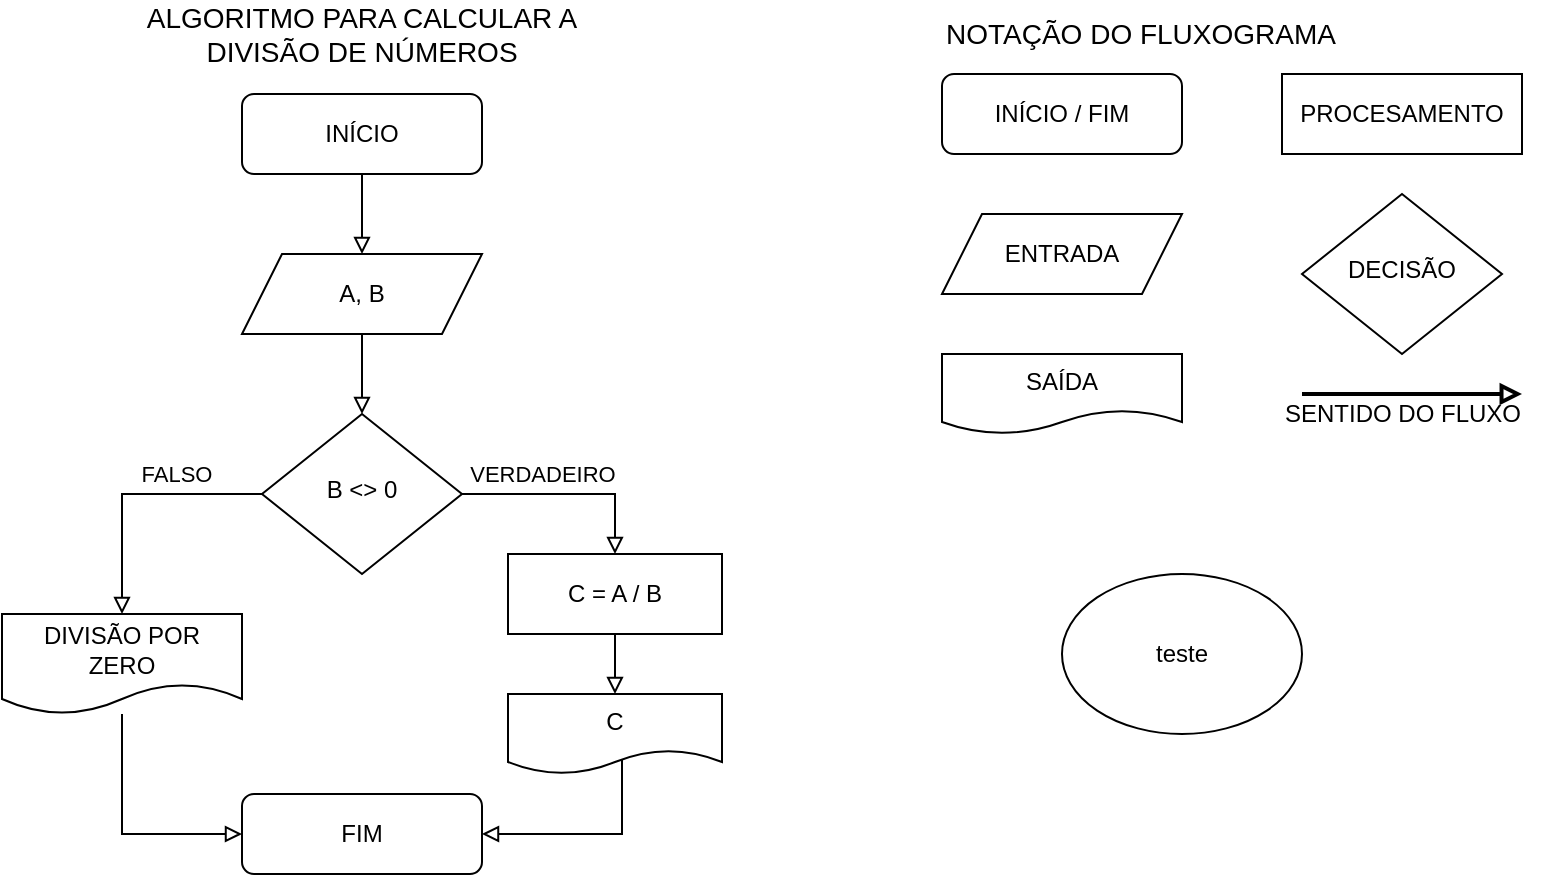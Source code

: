 <mxfile version="17.0.0" type="github">
  <diagram id="C5RBs43oDa-KdzZeNtuy" name="Page-1">
    <mxGraphModel dx="868" dy="482" grid="1" gridSize="10" guides="1" tooltips="1" connect="1" arrows="1" fold="1" page="1" pageScale="1" pageWidth="827" pageHeight="1169" math="0" shadow="0">
      <root>
        <mxCell id="WIyWlLk6GJQsqaUBKTNV-0" />
        <mxCell id="WIyWlLk6GJQsqaUBKTNV-1" parent="WIyWlLk6GJQsqaUBKTNV-0" />
        <mxCell id="JuwzrkctWG_FP-PEjDsL-9" style="edgeStyle=orthogonalEdgeStyle;rounded=0;orthogonalLoop=1;jettySize=auto;html=1;entryX=0.5;entryY=0;entryDx=0;entryDy=0;endArrow=block;endFill=0;" parent="WIyWlLk6GJQsqaUBKTNV-1" source="WIyWlLk6GJQsqaUBKTNV-3" target="JuwzrkctWG_FP-PEjDsL-0" edge="1">
          <mxGeometry relative="1" as="geometry" />
        </mxCell>
        <mxCell id="WIyWlLk6GJQsqaUBKTNV-3" value="INÍCIO" style="rounded=1;whiteSpace=wrap;html=1;fontSize=12;glass=0;strokeWidth=1;shadow=0;" parent="WIyWlLk6GJQsqaUBKTNV-1" vertex="1">
          <mxGeometry x="160" y="80" width="120" height="40" as="geometry" />
        </mxCell>
        <mxCell id="JuwzrkctWG_FP-PEjDsL-5" style="edgeStyle=orthogonalEdgeStyle;rounded=0;orthogonalLoop=1;jettySize=auto;html=1;entryX=0.5;entryY=0;entryDx=0;entryDy=0;endArrow=block;endFill=0;" parent="WIyWlLk6GJQsqaUBKTNV-1" source="WIyWlLk6GJQsqaUBKTNV-10" target="JuwzrkctWG_FP-PEjDsL-2" edge="1">
          <mxGeometry relative="1" as="geometry" />
        </mxCell>
        <mxCell id="JuwzrkctWG_FP-PEjDsL-6" value="FALSO" style="edgeLabel;html=1;align=center;verticalAlign=middle;resizable=0;points=[];" parent="JuwzrkctWG_FP-PEjDsL-5" vertex="1" connectable="0">
          <mxGeometry x="-0.212" y="1" relative="1" as="geometry">
            <mxPoint x="8" y="-11" as="offset" />
          </mxGeometry>
        </mxCell>
        <mxCell id="JuwzrkctWG_FP-PEjDsL-11" style="edgeStyle=orthogonalEdgeStyle;rounded=0;orthogonalLoop=1;jettySize=auto;html=1;entryX=0.5;entryY=0;entryDx=0;entryDy=0;endArrow=block;endFill=0;" parent="WIyWlLk6GJQsqaUBKTNV-1" source="WIyWlLk6GJQsqaUBKTNV-10" target="JuwzrkctWG_FP-PEjDsL-3" edge="1">
          <mxGeometry relative="1" as="geometry" />
        </mxCell>
        <mxCell id="JuwzrkctWG_FP-PEjDsL-14" value="VERDADEIRO" style="edgeLabel;html=1;align=center;verticalAlign=middle;resizable=0;points=[];" parent="JuwzrkctWG_FP-PEjDsL-11" vertex="1" connectable="0">
          <mxGeometry x="-0.513" y="-1" relative="1" as="geometry">
            <mxPoint x="14" y="-11" as="offset" />
          </mxGeometry>
        </mxCell>
        <mxCell id="WIyWlLk6GJQsqaUBKTNV-10" value="B &amp;lt;&amp;gt; 0" style="rhombus;whiteSpace=wrap;html=1;shadow=0;fontFamily=Helvetica;fontSize=12;align=center;strokeWidth=1;spacing=6;spacingTop=-4;" parent="WIyWlLk6GJQsqaUBKTNV-1" vertex="1">
          <mxGeometry x="170" y="240" width="100" height="80" as="geometry" />
        </mxCell>
        <mxCell id="WIyWlLk6GJQsqaUBKTNV-11" value="FIM" style="rounded=1;whiteSpace=wrap;html=1;fontSize=12;glass=0;strokeWidth=1;shadow=0;" parent="WIyWlLk6GJQsqaUBKTNV-1" vertex="1">
          <mxGeometry x="160" y="430" width="120" height="40" as="geometry" />
        </mxCell>
        <mxCell id="JuwzrkctWG_FP-PEjDsL-10" style="edgeStyle=orthogonalEdgeStyle;rounded=0;orthogonalLoop=1;jettySize=auto;html=1;entryX=0.5;entryY=0;entryDx=0;entryDy=0;endArrow=block;endFill=0;" parent="WIyWlLk6GJQsqaUBKTNV-1" source="JuwzrkctWG_FP-PEjDsL-0" target="WIyWlLk6GJQsqaUBKTNV-10" edge="1">
          <mxGeometry relative="1" as="geometry" />
        </mxCell>
        <mxCell id="JuwzrkctWG_FP-PEjDsL-0" value="A, B" style="shape=parallelogram;perimeter=parallelogramPerimeter;whiteSpace=wrap;html=1;fixedSize=1;" parent="WIyWlLk6GJQsqaUBKTNV-1" vertex="1">
          <mxGeometry x="160" y="160" width="120" height="40" as="geometry" />
        </mxCell>
        <mxCell id="JuwzrkctWG_FP-PEjDsL-7" style="edgeStyle=orthogonalEdgeStyle;rounded=0;orthogonalLoop=1;jettySize=auto;html=1;entryX=0;entryY=0.5;entryDx=0;entryDy=0;endArrow=block;endFill=0;" parent="WIyWlLk6GJQsqaUBKTNV-1" source="JuwzrkctWG_FP-PEjDsL-2" target="WIyWlLk6GJQsqaUBKTNV-11" edge="1">
          <mxGeometry relative="1" as="geometry" />
        </mxCell>
        <mxCell id="JuwzrkctWG_FP-PEjDsL-2" value="DIVISÃO POR&lt;br&gt;ZERO" style="shape=document;whiteSpace=wrap;html=1;boundedLbl=1;" parent="WIyWlLk6GJQsqaUBKTNV-1" vertex="1">
          <mxGeometry x="40" y="340" width="120" height="50" as="geometry" />
        </mxCell>
        <mxCell id="JuwzrkctWG_FP-PEjDsL-12" style="edgeStyle=orthogonalEdgeStyle;rounded=0;orthogonalLoop=1;jettySize=auto;html=1;entryX=0.5;entryY=0;entryDx=0;entryDy=0;endArrow=block;endFill=0;" parent="WIyWlLk6GJQsqaUBKTNV-1" source="JuwzrkctWG_FP-PEjDsL-3" target="JuwzrkctWG_FP-PEjDsL-4" edge="1">
          <mxGeometry relative="1" as="geometry" />
        </mxCell>
        <mxCell id="JuwzrkctWG_FP-PEjDsL-3" value="C = A / B" style="rounded=0;whiteSpace=wrap;html=1;" parent="WIyWlLk6GJQsqaUBKTNV-1" vertex="1">
          <mxGeometry x="293" y="310" width="107" height="40" as="geometry" />
        </mxCell>
        <mxCell id="JuwzrkctWG_FP-PEjDsL-13" style="edgeStyle=orthogonalEdgeStyle;rounded=0;orthogonalLoop=1;jettySize=auto;html=1;entryX=1;entryY=0.5;entryDx=0;entryDy=0;endArrow=block;endFill=0;" parent="WIyWlLk6GJQsqaUBKTNV-1" target="WIyWlLk6GJQsqaUBKTNV-11" edge="1">
          <mxGeometry relative="1" as="geometry">
            <mxPoint x="350" y="410" as="sourcePoint" />
            <Array as="points">
              <mxPoint x="350" y="450" />
            </Array>
          </mxGeometry>
        </mxCell>
        <mxCell id="JuwzrkctWG_FP-PEjDsL-4" value="C" style="shape=document;whiteSpace=wrap;html=1;boundedLbl=1;" parent="WIyWlLk6GJQsqaUBKTNV-1" vertex="1">
          <mxGeometry x="293" y="380" width="107" height="40" as="geometry" />
        </mxCell>
        <mxCell id="JuwzrkctWG_FP-PEjDsL-15" value="INÍCIO / FIM" style="rounded=1;whiteSpace=wrap;html=1;fontSize=12;glass=0;strokeWidth=1;shadow=0;" parent="WIyWlLk6GJQsqaUBKTNV-1" vertex="1">
          <mxGeometry x="510" y="70" width="120" height="40" as="geometry" />
        </mxCell>
        <mxCell id="JuwzrkctWG_FP-PEjDsL-16" value="ENTRADA" style="shape=parallelogram;perimeter=parallelogramPerimeter;whiteSpace=wrap;html=1;fixedSize=1;" parent="WIyWlLk6GJQsqaUBKTNV-1" vertex="1">
          <mxGeometry x="510" y="140" width="120" height="40" as="geometry" />
        </mxCell>
        <mxCell id="JuwzrkctWG_FP-PEjDsL-17" value="PROCESAMENTO" style="rounded=0;whiteSpace=wrap;html=1;" parent="WIyWlLk6GJQsqaUBKTNV-1" vertex="1">
          <mxGeometry x="680" y="70" width="120" height="40" as="geometry" />
        </mxCell>
        <mxCell id="JuwzrkctWG_FP-PEjDsL-18" value="SAÍDA" style="shape=document;whiteSpace=wrap;html=1;boundedLbl=1;" parent="WIyWlLk6GJQsqaUBKTNV-1" vertex="1">
          <mxGeometry x="510" y="210" width="120" height="40" as="geometry" />
        </mxCell>
        <mxCell id="JuwzrkctWG_FP-PEjDsL-19" value="NOTAÇÃO DO FLUXOGRAMA" style="text;html=1;strokeColor=none;fillColor=none;align=left;verticalAlign=middle;whiteSpace=wrap;rounded=0;fontSize=14;" parent="WIyWlLk6GJQsqaUBKTNV-1" vertex="1">
          <mxGeometry x="510" y="40" width="230" height="20" as="geometry" />
        </mxCell>
        <mxCell id="JuwzrkctWG_FP-PEjDsL-21" value="DECISÃO" style="rhombus;whiteSpace=wrap;html=1;shadow=0;fontFamily=Helvetica;fontSize=12;align=center;strokeWidth=1;spacing=6;spacingTop=-4;" parent="WIyWlLk6GJQsqaUBKTNV-1" vertex="1">
          <mxGeometry x="690" y="130" width="100" height="80" as="geometry" />
        </mxCell>
        <mxCell id="JuwzrkctWG_FP-PEjDsL-22" value="" style="endArrow=block;html=1;fontSize=15;endFill=0;jumpSize=6;strokeWidth=2;" parent="WIyWlLk6GJQsqaUBKTNV-1" edge="1">
          <mxGeometry width="50" height="50" relative="1" as="geometry">
            <mxPoint x="690" y="230" as="sourcePoint" />
            <mxPoint x="800" y="230" as="targetPoint" />
          </mxGeometry>
        </mxCell>
        <mxCell id="JuwzrkctWG_FP-PEjDsL-23" value="SENTIDO DO FLUXO" style="edgeLabel;html=1;align=center;verticalAlign=middle;resizable=0;points=[];fontSize=12;labelBackgroundColor=none;" parent="JuwzrkctWG_FP-PEjDsL-22" vertex="1" connectable="0">
          <mxGeometry x="-0.273" y="-3" relative="1" as="geometry">
            <mxPoint x="10" y="7" as="offset" />
          </mxGeometry>
        </mxCell>
        <mxCell id="JuwzrkctWG_FP-PEjDsL-24" value="ALGORITMO PARA CALCULAR A DIVISÃO DE NÚMEROS" style="text;html=1;strokeColor=none;fillColor=none;align=center;verticalAlign=middle;whiteSpace=wrap;rounded=0;labelBackgroundColor=none;fontSize=14;" parent="WIyWlLk6GJQsqaUBKTNV-1" vertex="1">
          <mxGeometry x="95" y="40" width="250" height="20" as="geometry" />
        </mxCell>
        <mxCell id="yj5fMYEUJZ8ibV9I2Oha-0" value="teste" style="ellipse;whiteSpace=wrap;html=1;" vertex="1" parent="WIyWlLk6GJQsqaUBKTNV-1">
          <mxGeometry x="570" y="320" width="120" height="80" as="geometry" />
        </mxCell>
      </root>
    </mxGraphModel>
  </diagram>
</mxfile>
